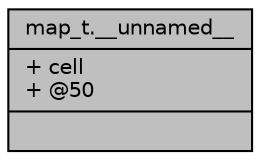 digraph "map_t.__unnamed__"
{
 // INTERACTIVE_SVG=YES
  bgcolor="transparent";
  edge [fontname="Helvetica",fontsize="10",labelfontname="Helvetica",labelfontsize="10"];
  node [fontname="Helvetica",fontsize="10",shape=record];
  Node180 [label="{map_t.__unnamed__\n|+ cell\l+ @50\l|}",height=0.2,width=0.4,color="black", fillcolor="grey75", style="filled", fontcolor="black"];
}
